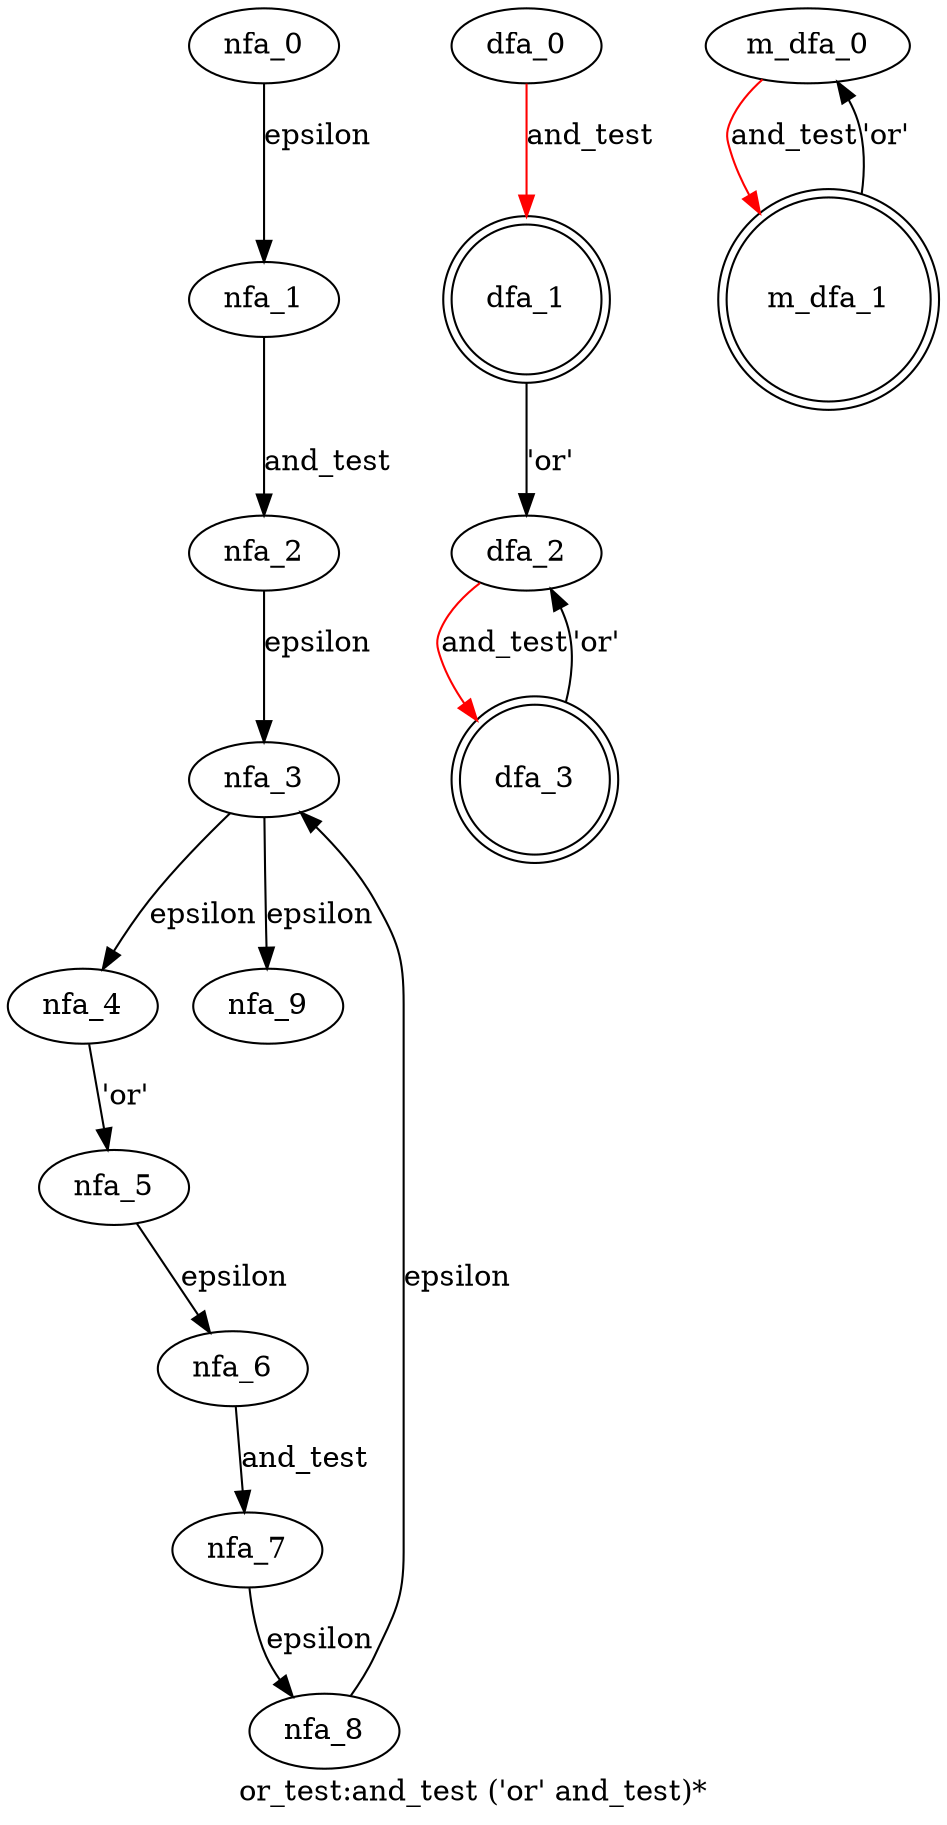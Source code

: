 digraph or_test {
 graph[label="or_test:and_test ('or' and_test)*"]
 subgraph or_test_nfa {
  nfa_0->nfa_1[label="epsilon"]
  nfa_1->nfa_2[label="and_test"]
  nfa_2->nfa_3[label="epsilon"]
  nfa_3->nfa_4[label="epsilon"]
  nfa_4->nfa_5[label="'or'"]
  nfa_5->nfa_6[label="epsilon"]
  nfa_6->nfa_7[label="and_test"]
  nfa_7->nfa_8[label="epsilon"]
  nfa_8->nfa_3[label="epsilon"]
  nfa_3->nfa_9[label="epsilon"]
  }
 subgraph or_test_dfa {
  dfa_0->dfa_1[label="and_test",color=red]
  dfa_1->dfa_2[label="'or'"]
  dfa_2->dfa_3[label="and_test",color=red]
  dfa_3->dfa_2[label="'or'"]
  dfa_1[shape=doublecircle]
  dfa_3[shape=doublecircle]
  }
 subgraph or_test_m_dfa {
  m_dfa_0->m_dfa_1[label="and_test",color=red]
  m_dfa_1->m_dfa_0[label="'or'"]
  m_dfa_1[shape=doublecircle]
  }
}
